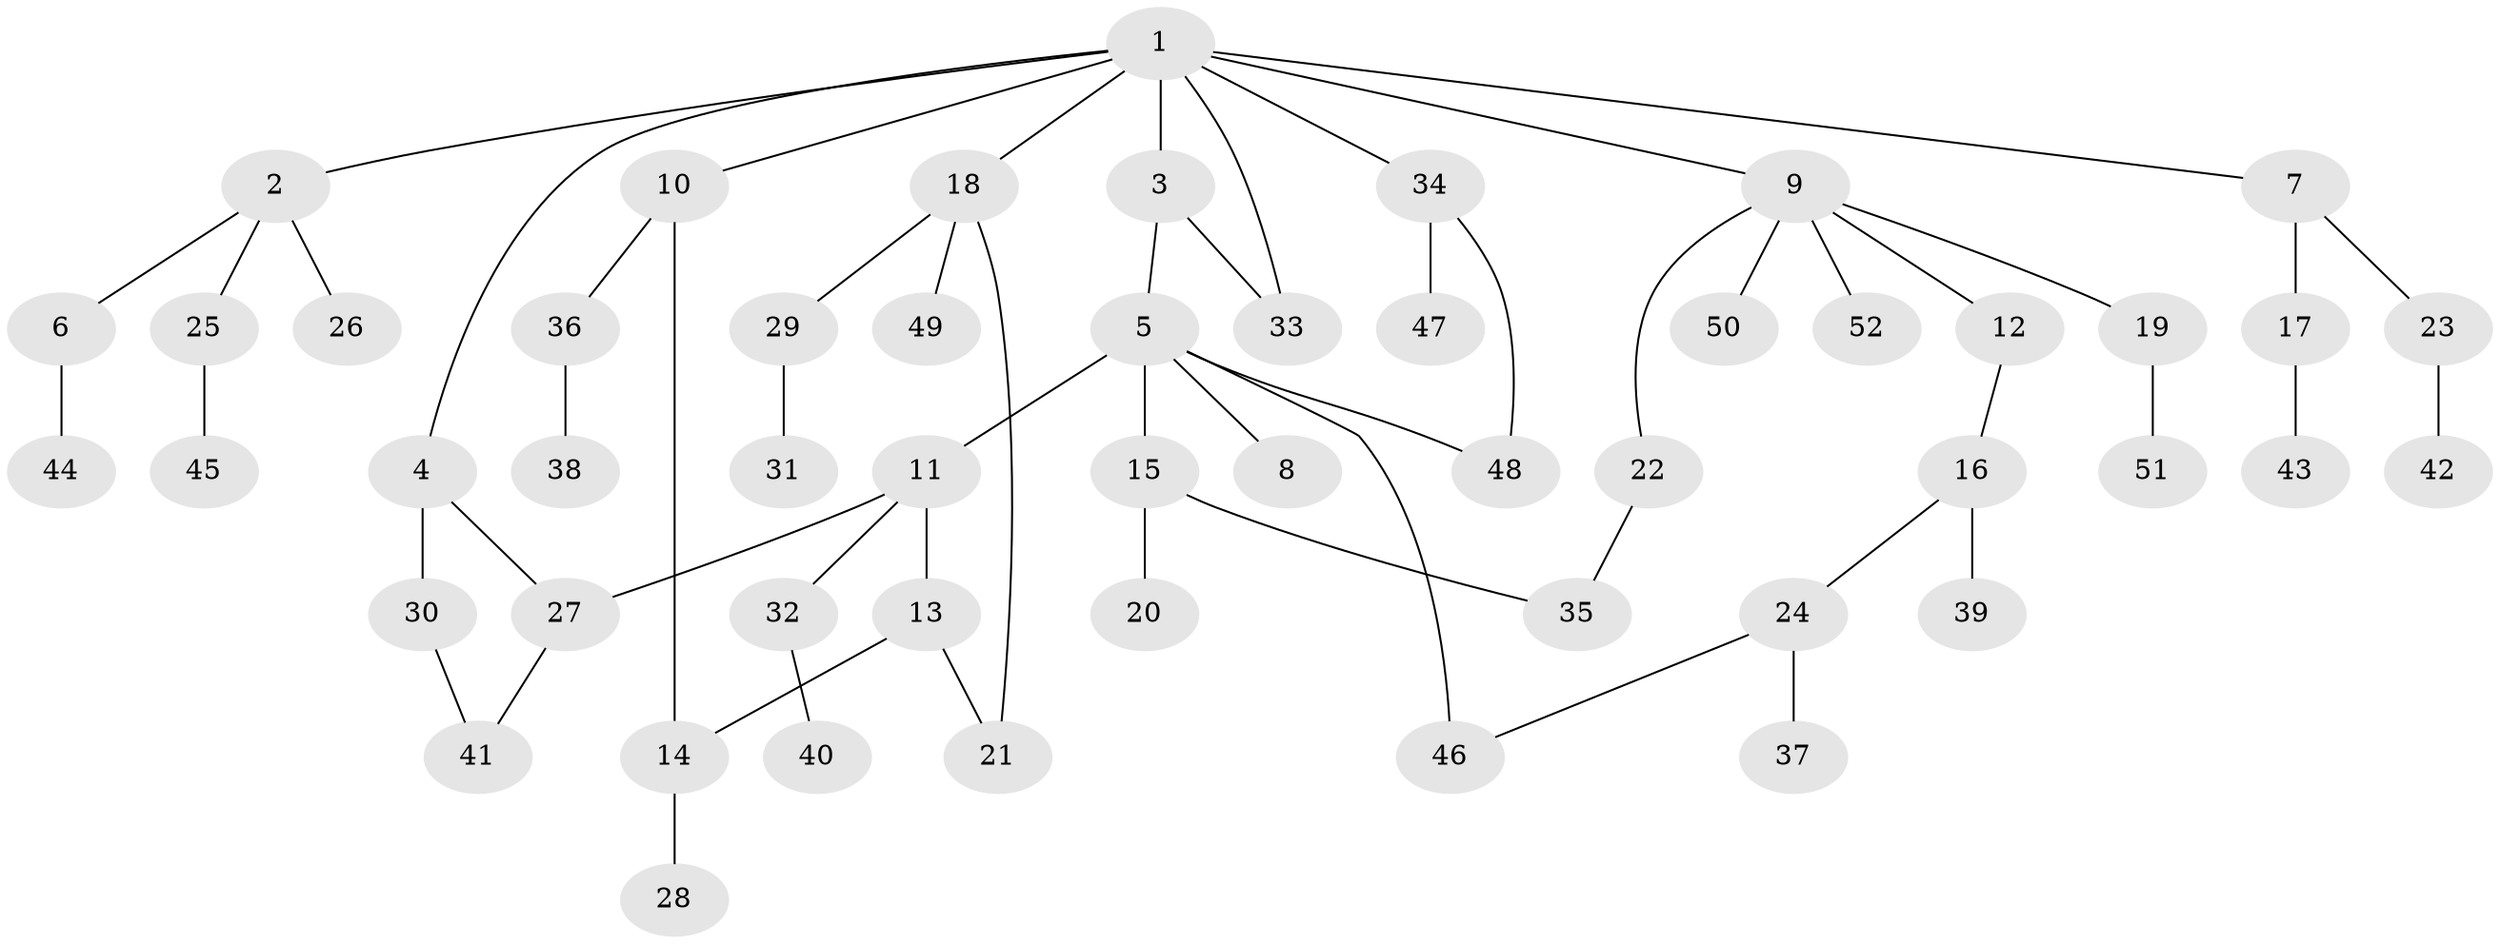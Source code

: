 // Generated by graph-tools (version 1.1) at 2025/49/03/09/25 03:49:18]
// undirected, 52 vertices, 59 edges
graph export_dot {
graph [start="1"]
  node [color=gray90,style=filled];
  1;
  2;
  3;
  4;
  5;
  6;
  7;
  8;
  9;
  10;
  11;
  12;
  13;
  14;
  15;
  16;
  17;
  18;
  19;
  20;
  21;
  22;
  23;
  24;
  25;
  26;
  27;
  28;
  29;
  30;
  31;
  32;
  33;
  34;
  35;
  36;
  37;
  38;
  39;
  40;
  41;
  42;
  43;
  44;
  45;
  46;
  47;
  48;
  49;
  50;
  51;
  52;
  1 -- 2;
  1 -- 3;
  1 -- 4;
  1 -- 7;
  1 -- 9;
  1 -- 10;
  1 -- 18;
  1 -- 33;
  1 -- 34;
  2 -- 6;
  2 -- 25;
  2 -- 26;
  3 -- 5;
  3 -- 33;
  4 -- 27;
  4 -- 30;
  5 -- 8;
  5 -- 11;
  5 -- 15;
  5 -- 48;
  5 -- 46;
  6 -- 44;
  7 -- 17;
  7 -- 23;
  9 -- 12;
  9 -- 19;
  9 -- 22;
  9 -- 50;
  9 -- 52;
  10 -- 14;
  10 -- 36;
  11 -- 13;
  11 -- 32;
  11 -- 27;
  12 -- 16;
  13 -- 21;
  13 -- 14;
  14 -- 28;
  15 -- 20;
  15 -- 35;
  16 -- 24;
  16 -- 39;
  17 -- 43;
  18 -- 21;
  18 -- 29;
  18 -- 49;
  19 -- 51;
  22 -- 35;
  23 -- 42;
  24 -- 37;
  24 -- 46;
  25 -- 45;
  27 -- 41;
  29 -- 31;
  30 -- 41;
  32 -- 40;
  34 -- 47;
  34 -- 48;
  36 -- 38;
}
